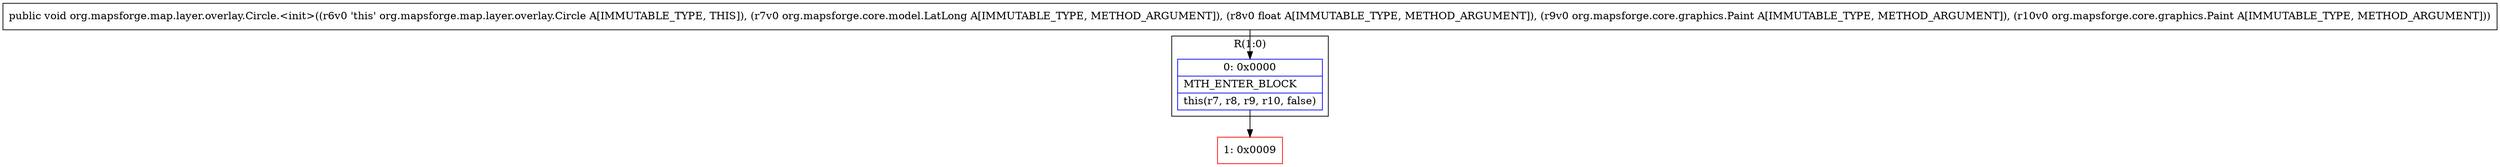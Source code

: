 digraph "CFG fororg.mapsforge.map.layer.overlay.Circle.\<init\>(Lorg\/mapsforge\/core\/model\/LatLong;FLorg\/mapsforge\/core\/graphics\/Paint;Lorg\/mapsforge\/core\/graphics\/Paint;)V" {
subgraph cluster_Region_1743606384 {
label = "R(1:0)";
node [shape=record,color=blue];
Node_0 [shape=record,label="{0\:\ 0x0000|MTH_ENTER_BLOCK\l|this(r7, r8, r9, r10, false)\l}"];
}
Node_1 [shape=record,color=red,label="{1\:\ 0x0009}"];
MethodNode[shape=record,label="{public void org.mapsforge.map.layer.overlay.Circle.\<init\>((r6v0 'this' org.mapsforge.map.layer.overlay.Circle A[IMMUTABLE_TYPE, THIS]), (r7v0 org.mapsforge.core.model.LatLong A[IMMUTABLE_TYPE, METHOD_ARGUMENT]), (r8v0 float A[IMMUTABLE_TYPE, METHOD_ARGUMENT]), (r9v0 org.mapsforge.core.graphics.Paint A[IMMUTABLE_TYPE, METHOD_ARGUMENT]), (r10v0 org.mapsforge.core.graphics.Paint A[IMMUTABLE_TYPE, METHOD_ARGUMENT])) }"];
MethodNode -> Node_0;
Node_0 -> Node_1;
}

